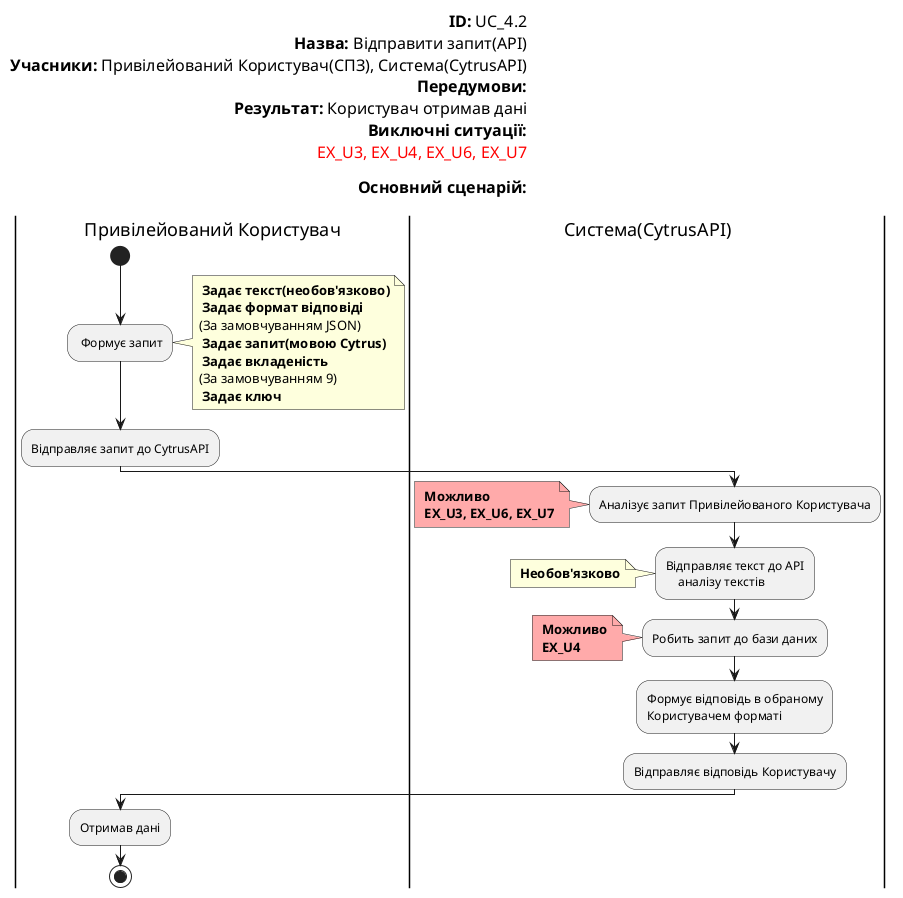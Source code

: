@startuml

left header
<font color=000 size=16><b>ID:</b> UC_4.2
<font color=000 size=16><b>Назва:</b> Відправити запит(API)
<font color=000 size=16><b>Учасники:</b> Привілейований Користувач(СПЗ), Система(CytrusAPI)
<font color=000 size=16><b>Передумови:</b>
<font color=000 size=16><b>Результат:</b> Користувач отримав дані
<font color=000 size=16><b>Виключні ситуації:</b>
<font color=red size=16>EX_U3, EX_U4, EX_U6, EX_U7

<font color=000 size=16><b>Основний сценарій:</b>

end header

|Привілейований Користувач|
start
: Формує запит;
note right
<b> Задає текст(необов'язково)
<b> Задає формат відповіді
(За замовчуванням JSON)
<b> Задає запит(мовою Cytrus)
<b> Задає вкладеність
(За замовчуванням 9)
<b> Задає ключ
end note

:Відправляє запит до CytrusAPI;

|Система(CytrusAPI)|
:Аналізує запит Привілейованого Користувача;
note left #ffaaaa
<b> Можливо
<b> EX_U3, EX_U6, EX_U7
end note

:Відправляє текст до API
    аналізу текстів;
note left
<b> Необов'язково
end note

:Робить запит до бази даних;
note left #ffaaaa
<b> Можливо
<b> EX_U4
end note

:Формує відповідь в обраному
Користувачем форматі;

:Відправляє відповідь Користувачу;


|Привілейований Користувач|
:Отримав дані;
stop;


@enduml
